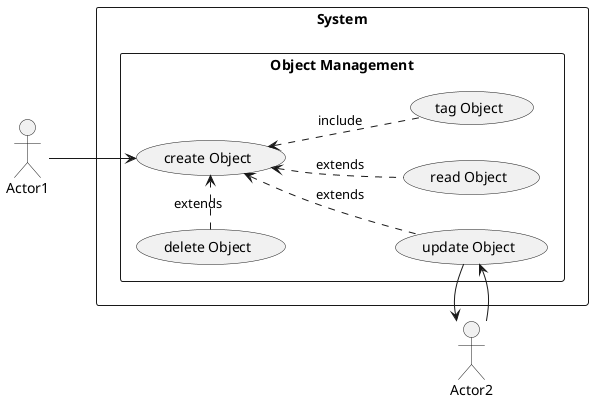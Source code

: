 'project:
'file: use-case.plantuml
'version:
'autor:
'date:
'dependencies: no

@startuml

left to right direction
skinparam packageStyle rectangle
allow_mixing

'actors'

!$Primary = "Actor1"
!$Secondary = "Actor2"

'use case'

!$obj_create = "create Object"
!$obj_read = "read Object"
!$obj_update = "update Object"
!$obj_delete = "delete Object"
!$obj_tag = "tag Object"

actor "$Primary"
actor "$Secondary"

rectangle System {

  rectangle "Object Management" {
    usecase "$obj_create" as obj_cr
    usecase "$obj_read" as obj_rd
    usecase "$obj_update" as obj_up
    usecase "$obj_delete" as obj_dl
    usecase "$obj_tag" as obj_tg
    "$Primary" --> obj_cr
      obj_cr <.. obj_rd : extends
        "$Secondary" -> obj_up
      obj_cr <.. obj_up : extends
        obj_up -> "$Secondary"
      obj_dl .> obj_cr : extends
      obj_tg .up.> obj_cr : include
  }

}

@enduml
